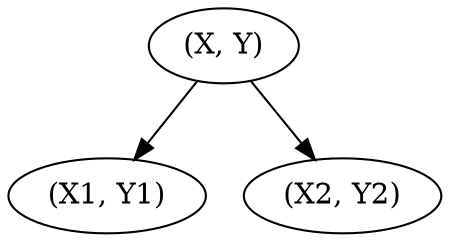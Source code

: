 digraph {
    root[label="(X, Y)"]
    left[label="(X1, Y1)"]
    right[label="(X2, Y2)"]
    root -> left;
    root -> right;
}
